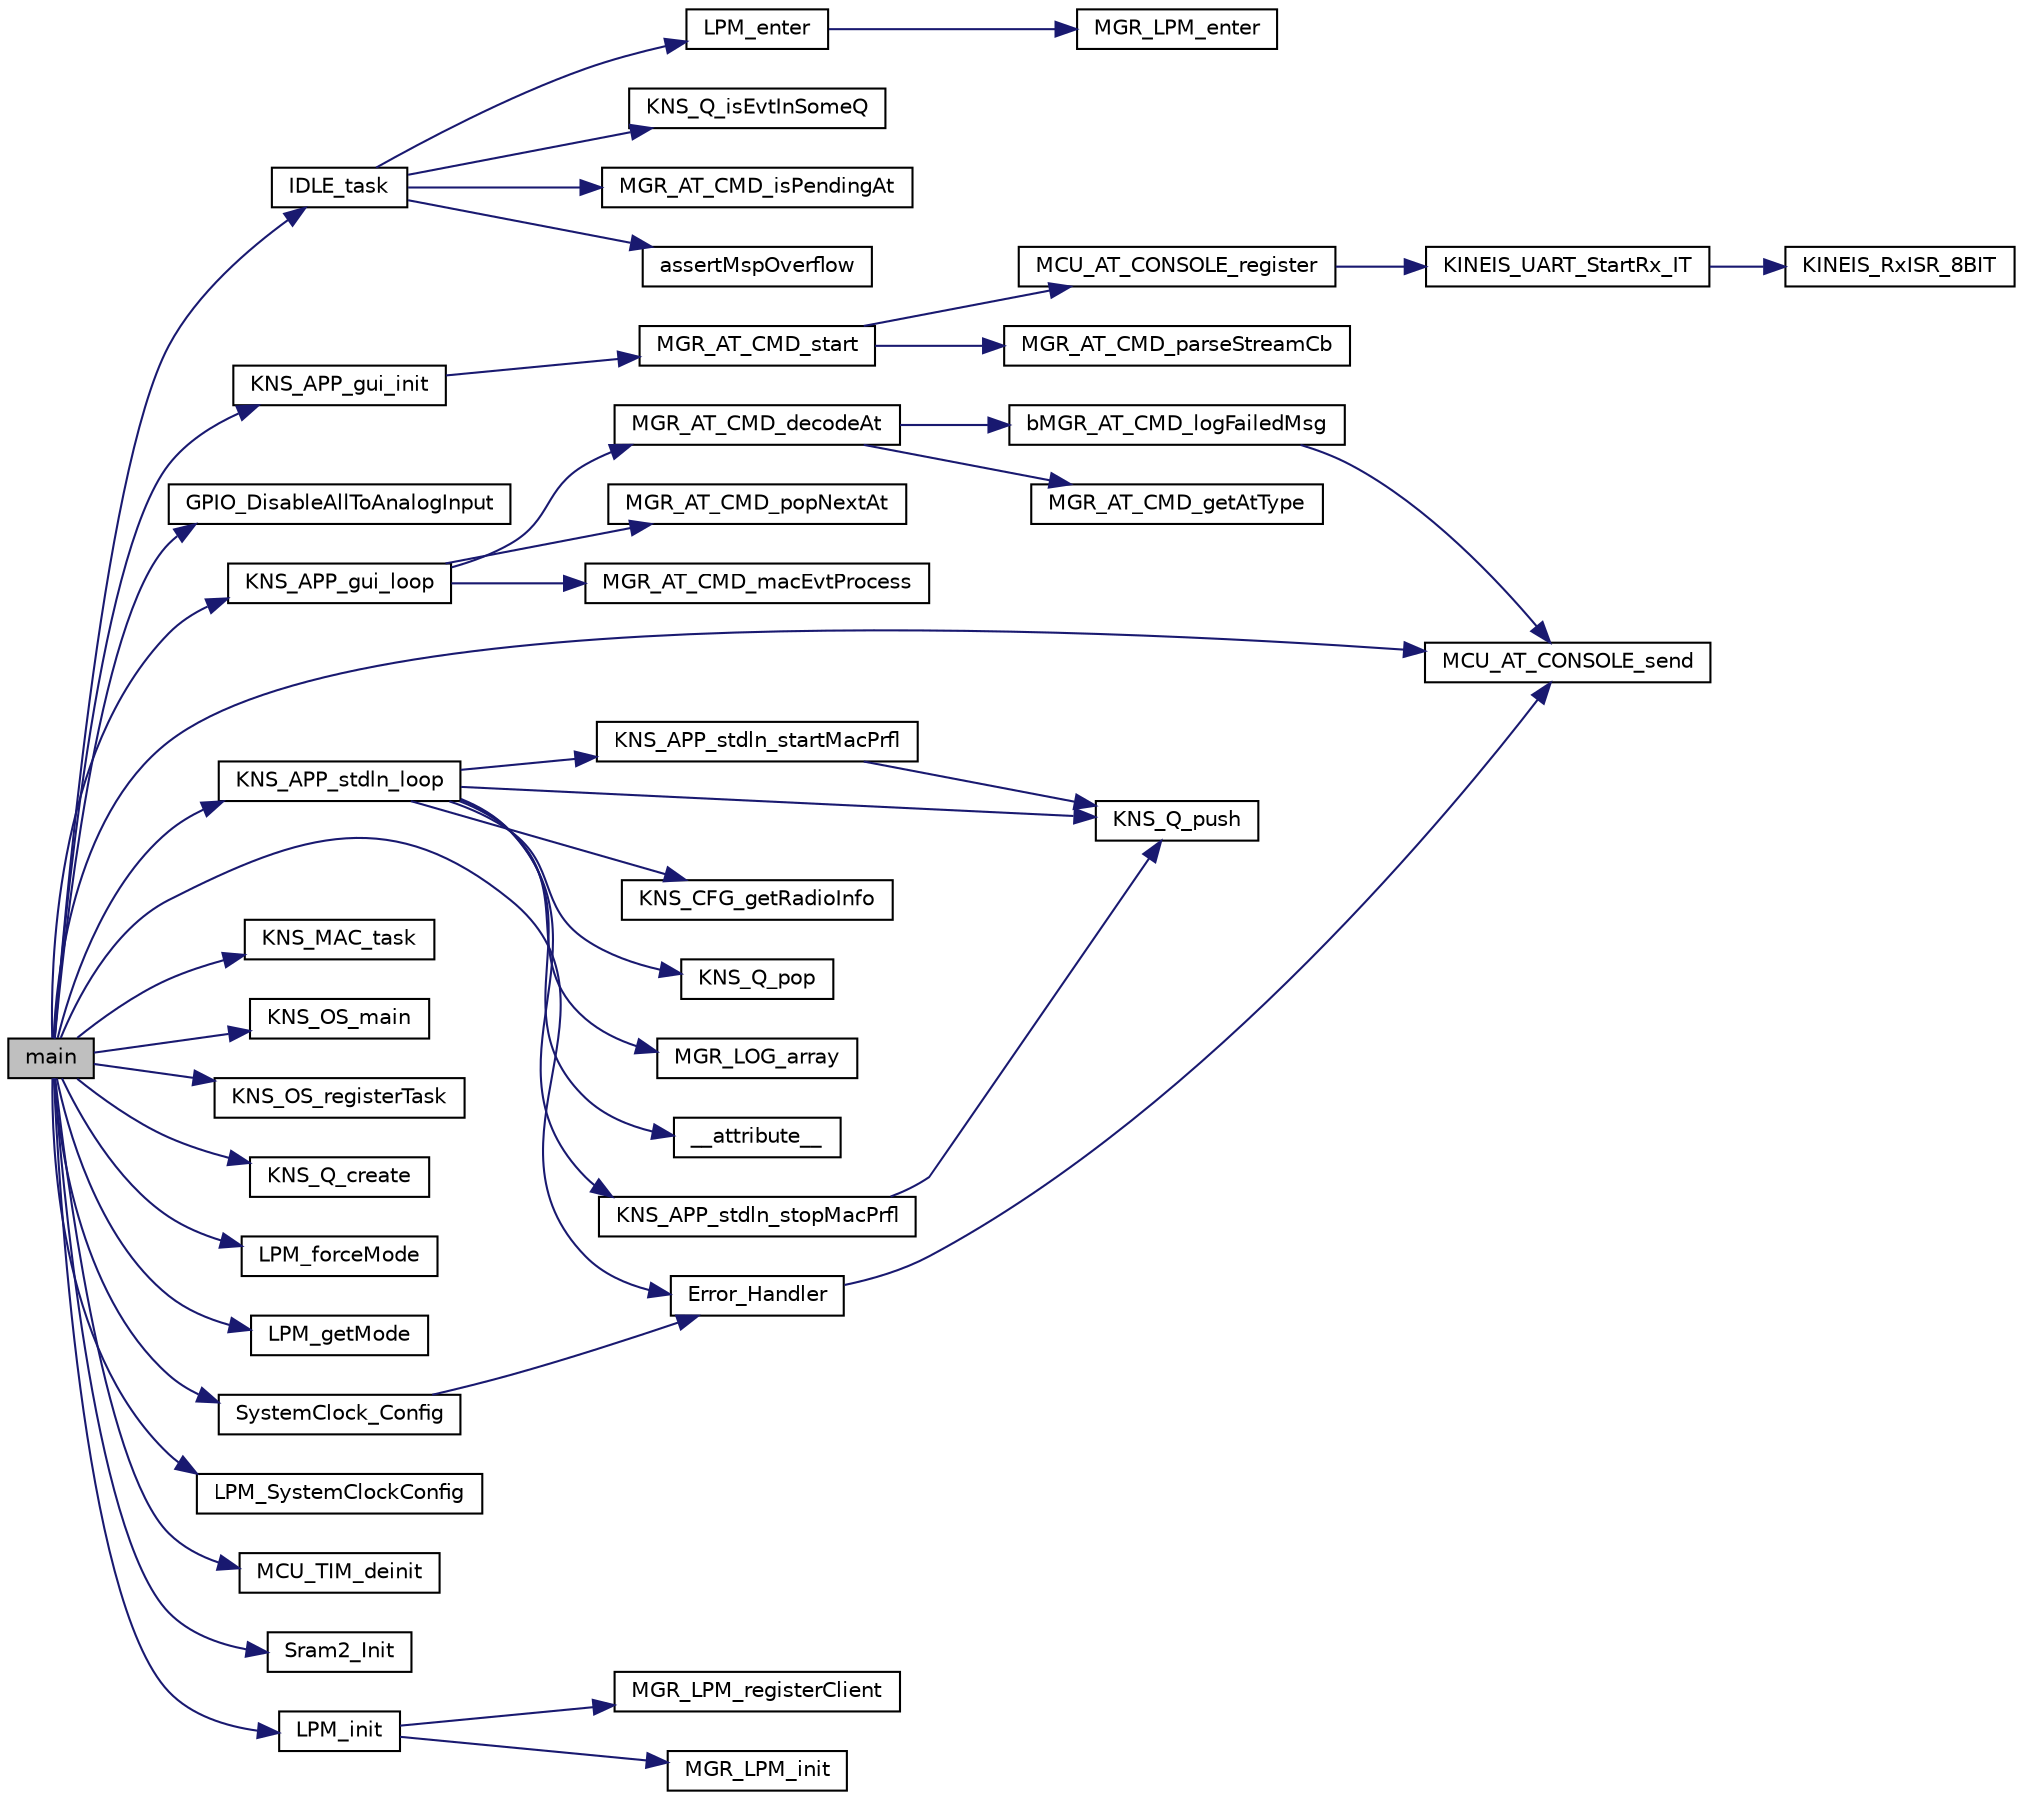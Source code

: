 digraph "main"
{
 // INTERACTIVE_SVG=YES
 // LATEX_PDF_SIZE
  edge [fontname="Helvetica",fontsize="10",labelfontname="Helvetica",labelfontsize="10"];
  node [fontname="Helvetica",fontsize="10",shape=record];
  rankdir="LR";
  Node1 [label="main",height=0.2,width=0.4,color="black", fillcolor="grey75", style="filled", fontcolor="black",tooltip="The application entry point."];
  Node1 -> Node2 [color="midnightblue",fontsize="10",style="solid",fontname="Helvetica"];
  Node2 [label="Error_Handler",height=0.2,width=0.4,color="black", fillcolor="white", style="filled",URL="$d0/d29/main_8c.html#a1730ffe1e560465665eb47d9264826f9",tooltip="This function is executed in case of error occurrence."];
  Node2 -> Node3 [color="midnightblue",fontsize="10",style="solid",fontname="Helvetica"];
  Node3 [label="MCU_AT_CONSOLE_send",height=0.2,width=0.4,color="black", fillcolor="white", style="filled",URL="$d8/d62/group___m_c_u___a_p_p___w_r_a_p_p_e_r_s.html#gae14ee3e1d2a9b459c0d89c451a4bc470",tooltip="Send AT CMD response to console."];
  Node1 -> Node4 [color="midnightblue",fontsize="10",style="solid",fontname="Helvetica"];
  Node4 [label="GPIO_DisableAllToAnalogInput",height=0.2,width=0.4,color="black", fillcolor="white", style="filled",URL="$db/dca/group___m_g_r___l_p_m.html#ga2a7197f71c2bd57494778d45b8e3dab2",tooltip="Disable all GPIO as not used for the moment."];
  Node1 -> Node5 [color="midnightblue",fontsize="10",style="solid",fontname="Helvetica"];
  Node5 [label="IDLE_task",height=0.2,width=0.4,color="black", fillcolor="white", style="filled",URL="$d0/d29/main_8c.html#ab5e4675bc5ccd4c2aeeae31f8df4b4fb",tooltip=" "];
  Node5 -> Node6 [color="midnightblue",fontsize="10",style="solid",fontname="Helvetica"];
  Node6 [label="assertMspOverflow",height=0.2,width=0.4,color="black", fillcolor="white", style="filled",URL="$d0/d29/main_8c.html#a2436cad8369aeaa42df04ee4024042f2",tooltip="Check stack limit, in a way to track overflows (0xAAAAAAAA)"];
  Node5 -> Node7 [color="midnightblue",fontsize="10",style="solid",fontname="Helvetica"];
  Node7 [label="KNS_Q_isEvtInSomeQ",height=0.2,width=0.4,color="black", fillcolor="white", style="filled",URL="$d1/ddb/group___k_n_s___q.html#gae3b6f82f0cfe829173632dde48cd0d28",tooltip="This function is used to check some queue contains some elements."];
  Node5 -> Node8 [color="midnightblue",fontsize="10",style="solid",fontname="Helvetica"];
  Node8 [label="LPM_enter",height=0.2,width=0.4,color="black", fillcolor="white", style="filled",URL="$db/dca/group___m_g_r___l_p_m.html#ga349cbb2c24fd0bd7f2c24bd063734660",tooltip="Try to enter low power mode depending on clients capabilities."];
  Node8 -> Node9 [color="midnightblue",fontsize="10",style="solid",fontname="Helvetica"];
  Node9 [label="MGR_LPM_enter",height=0.2,width=0.4,color="black", fillcolor="white", style="filled",URL="$db/dca/group___m_g_r___l_p_m.html#ga7bf128e76e6a14840b3c8d74946c37f1",tooltip="This is the main Entry point to the low power mode manager."];
  Node5 -> Node10 [color="midnightblue",fontsize="10",style="solid",fontname="Helvetica"];
  Node10 [label="MGR_AT_CMD_isPendingAt",height=0.2,width=0.4,color="black", fillcolor="white", style="filled",URL="$d0/d0f/group___m_g_r___a_t___c_m_d.html#ga93e0ba86dd0dff06dc8b957213e34b58",tooltip="API used to check there is some AT command in internal fifo."];
  Node1 -> Node11 [color="midnightblue",fontsize="10",style="solid",fontname="Helvetica"];
  Node11 [label="KNS_APP_gui_init",height=0.2,width=0.4,color="black", fillcolor="white", style="filled",URL="$dd/d41/group___k_n_s___a_p_p.html#ga255c1dfa836e65189f22594678e9f616",tooltip="Init function needed for the application SW running in front of the GUI."];
  Node11 -> Node12 [color="midnightblue",fontsize="10",style="solid",fontname="Helvetica"];
  Node12 [label="MGR_AT_CMD_start",height=0.2,width=0.4,color="black", fillcolor="white", style="filled",URL="$d0/d0f/group___m_g_r___a_t___c_m_d.html#ga8edd80aa91125cf8b5f711cd822df02a",tooltip="main API used to start AT command Manager"];
  Node12 -> Node13 [color="midnightblue",fontsize="10",style="solid",fontname="Helvetica"];
  Node13 [label="MCU_AT_CONSOLE_register",height=0.2,width=0.4,color="black", fillcolor="white", style="filled",URL="$d8/d62/group___m_c_u___a_p_p___w_r_a_p_p_e_r_s.html#ga74be300679e0b76678c55d7c8b609e6a",tooltip="Start AT CMD console for AT cmd reception."];
  Node13 -> Node14 [color="midnightblue",fontsize="10",style="solid",fontname="Helvetica"];
  Node14 [label="KINEIS_UART_StartRx_IT",height=0.2,width=0.4,color="black", fillcolor="white", style="filled",URL="$d8/d62/group___m_c_u___a_p_p___w_r_a_p_p_e_r_s.html#ga2fbcd5790071dab1b10a9196607692b8",tooltip="Enable and start RX interrupt from UART."];
  Node14 -> Node15 [color="midnightblue",fontsize="10",style="solid",fontname="Helvetica"];
  Node15 [label="KINEIS_RxISR_8BIT",height=0.2,width=0.4,color="black", fillcolor="white", style="filled",URL="$d8/d62/group___m_c_u___a_p_p___w_r_a_p_p_e_r_s.html#gaeda0953e4ffe9aae0475009c1d221944",tooltip="RX interrupt handler for 7 or 8 bits data word length ."];
  Node12 -> Node16 [color="midnightblue",fontsize="10",style="solid",fontname="Helvetica"];
  Node16 [label="MGR_AT_CMD_parseStreamCb",height=0.2,width=0.4,color="black", fillcolor="white", style="filled",URL="$d0/d0f/group___m_g_r___a_t___c_m_d.html#ga8a8d9cacd2053d0c96e923fc183ac4ad",tooltip="API used to extract the latest AT cmds from the incoming received data stream."];
  Node1 -> Node17 [color="midnightblue",fontsize="10",style="solid",fontname="Helvetica"];
  Node17 [label="KNS_APP_gui_loop",height=0.2,width=0.4,color="black", fillcolor="white", style="filled",URL="$dd/d41/group___k_n_s___a_p_p.html#ga06543de003a98e82570c572ce5e1240c",tooltip="This fct is the application expected to run in front of the GUI."];
  Node17 -> Node18 [color="midnightblue",fontsize="10",style="solid",fontname="Helvetica"];
  Node18 [label="MGR_AT_CMD_decodeAt",height=0.2,width=0.4,color="black", fillcolor="white", style="filled",URL="$d0/d0f/group___m_g_r___a_t___c_m_d.html#ga9cef55cf869d8f8c3eaf6a49ca61b5d2",tooltip="Decode and exectue AT cmd if valid."];
  Node18 -> Node19 [color="midnightblue",fontsize="10",style="solid",fontname="Helvetica"];
  Node19 [label="bMGR_AT_CMD_logFailedMsg",height=0.2,width=0.4,color="black", fillcolor="white", style="filled",URL="$d0/d0f/group___m_g_r___a_t___c_m_d.html#ga3d564aff9653e8bdc572d189093f1acc",tooltip="Log in debug interface a failed message."];
  Node19 -> Node3 [color="midnightblue",fontsize="10",style="solid",fontname="Helvetica"];
  Node18 -> Node20 [color="midnightblue",fontsize="10",style="solid",fontname="Helvetica"];
  Node20 [label="MGR_AT_CMD_getAtType",height=0.2,width=0.4,color="black", fillcolor="white", style="filled",URL="$d0/d0f/group___m_g_r___a_t___c_m_d.html#ga00f586ef524b455b8324900358922b2b",tooltip="Identifies AT command and its type (AT+XYZ=... or AT+XYZ=? or AT+XYZ? mode)"];
  Node17 -> Node21 [color="midnightblue",fontsize="10",style="solid",fontname="Helvetica"];
  Node21 [label="MGR_AT_CMD_macEvtProcess",height=0.2,width=0.4,color="black", fillcolor="white", style="filled",URL="$d0/d0f/group___m_g_r___a_t___c_m_d.html#ga1a39b3c9cd76d50537a8bc42087ed46f",tooltip="Fct used to retreive and process event coming from kineis stack as answers to AT commands."];
  Node17 -> Node22 [color="midnightblue",fontsize="10",style="solid",fontname="Helvetica"];
  Node22 [label="MGR_AT_CMD_popNextAt",height=0.2,width=0.4,color="black", fillcolor="white", style="filled",URL="$d0/d0f/group___m_g_r___a_t___c_m_d.html#gae0ad7a2cd1228d268e28d2fd9fcd4411",tooltip="API used to get next AT command stored in internal fifo."];
  Node1 -> Node23 [color="midnightblue",fontsize="10",style="solid",fontname="Helvetica"];
  Node23 [label="KNS_APP_stdln_loop",height=0.2,width=0.4,color="black", fillcolor="white", style="filled",URL="$dd/d41/group___k_n_s___a_p_p.html#ga7dcd894e8e120e17325f7801d136d938",tooltip="This fct is a very basic standalone application."];
  Node23 -> Node24 [color="midnightblue",fontsize="10",style="solid",fontname="Helvetica"];
  Node24 [label="__attribute__",height=0.2,width=0.4,color="black", fillcolor="white", style="filled",URL="$dd/d41/group___k_n_s___a_p_p.html#ga36f229bbda63818246ec86181b1fdd42",tooltip=" "];
  Node23 -> Node25 [color="midnightblue",fontsize="10",style="solid",fontname="Helvetica"];
  Node25 [label="KNS_APP_stdln_startMacPrfl",height=0.2,width=0.4,color="black", fillcolor="white", style="filled",URL="$dd/d41/group___k_n_s___a_p_p.html#ga43590921208185253a9503500d5d70d1",tooltip="Start MAC profile for the standalone application."];
  Node25 -> Node26 [color="midnightblue",fontsize="10",style="solid",fontname="Helvetica"];
  Node26 [label="KNS_Q_push",height=0.2,width=0.4,color="black", fillcolor="white", style="filled",URL="$d1/ddb/group___k_n_s___q.html#gac9a2be7939be73c32fd7eefb0d3ab3b3",tooltip="This function is used to push an element into a queue."];
  Node23 -> Node27 [color="midnightblue",fontsize="10",style="solid",fontname="Helvetica"];
  Node27 [label="KNS_APP_stdln_stopMacPrfl",height=0.2,width=0.4,color="black", fillcolor="white", style="filled",URL="$dd/d41/group___k_n_s___a_p_p.html#ga4bb02cc43d1bdbd739a38f4ddea0e82b",tooltip="Stop MAC profile for the standalone application."];
  Node27 -> Node26 [color="midnightblue",fontsize="10",style="solid",fontname="Helvetica"];
  Node23 -> Node28 [color="midnightblue",fontsize="10",style="solid",fontname="Helvetica"];
  Node28 [label="KNS_CFG_getRadioInfo",height=0.2,width=0.4,color="black", fillcolor="white", style="filled",URL="$d0/d54/group___k_n_s___c_f_g.html#ga3538adccf668070211abc09f59a68bce",tooltip="Get the Kineis radio configuration."];
  Node23 -> Node29 [color="midnightblue",fontsize="10",style="solid",fontname="Helvetica"];
  Node29 [label="KNS_Q_pop",height=0.2,width=0.4,color="black", fillcolor="white", style="filled",URL="$d1/ddb/group___k_n_s___q.html#ga200d86f8adcbe9365bcec0cc085c91c0",tooltip="This function is used to pop next element from a queue."];
  Node23 -> Node26 [color="midnightblue",fontsize="10",style="solid",fontname="Helvetica"];
  Node23 -> Node30 [color="midnightblue",fontsize="10",style="solid",fontname="Helvetica"];
  Node30 [label="MGR_LOG_array",height=0.2,width=0.4,color="black", fillcolor="white", style="filled",URL="$d0/d0f/group___m_g_r___a_t___c_m_d.html#gafe57cb4db4c278d9f302a4d5b41e3025",tooltip="Log array of uint8_t."];
  Node1 -> Node31 [color="midnightblue",fontsize="10",style="solid",fontname="Helvetica"];
  Node31 [label="KNS_MAC_task",height=0.2,width=0.4,color="black", fillcolor="white", style="filled",URL="$df/dbc/group___k_n_s___m_a_c.html#ga62f6e4a65f4287ba549d8802bc98f074",tooltip="MAC layer main task to be called from OS."];
  Node1 -> Node32 [color="midnightblue",fontsize="10",style="solid",fontname="Helvetica"];
  Node32 [label="KNS_OS_main",height=0.2,width=0.4,color="black", fillcolor="white", style="filled",URL="$df/da4/group___k_n_s___o_s.html#ga0a892fccd7f4fb75f99405a0e4dc1b89",tooltip="This function is the main scheduler of Kineis baremetal OS."];
  Node1 -> Node33 [color="midnightblue",fontsize="10",style="solid",fontname="Helvetica"];
  Node33 [label="KNS_OS_registerTask",height=0.2,width=0.4,color="black", fillcolor="white", style="filled",URL="$df/da4/group___k_n_s___o_s.html#ga23487aaf89f6f7bdf5dd40adcb5f8a64",tooltip="This function is used to register task to be handled by baremetal Kineis OS."];
  Node1 -> Node34 [color="midnightblue",fontsize="10",style="solid",fontname="Helvetica"];
  Node34 [label="KNS_Q_create",height=0.2,width=0.4,color="black", fillcolor="white", style="filled",URL="$d1/ddb/group___k_n_s___q.html#gaa6fee493c2be7dbf974796fd99db498d",tooltip="This function is used to create queue."];
  Node1 -> Node35 [color="midnightblue",fontsize="10",style="solid",fontname="Helvetica"];
  Node35 [label="LPM_forceMode",height=0.2,width=0.4,color="black", fillcolor="white", style="filled",URL="$db/dca/group___m_g_r___l_p_m.html#ga74cf27df142233dc7971d5c92b942239",tooltip="Force the current low power mode manually."];
  Node1 -> Node36 [color="midnightblue",fontsize="10",style="solid",fontname="Helvetica"];
  Node36 [label="LPM_getMode",height=0.2,width=0.4,color="black", fillcolor="white", style="filled",URL="$db/dca/group___m_g_r___l_p_m.html#gadce2d4f4f14f65b15b45c1621e7ad4b8",tooltip="Get the current low power mode."];
  Node1 -> Node37 [color="midnightblue",fontsize="10",style="solid",fontname="Helvetica"];
  Node37 [label="LPM_init",height=0.2,width=0.4,color="black", fillcolor="white", style="filled",URL="$db/dca/group___m_g_r___l_p_m.html#ga3651c89177d143f413f9d69a84f15c15",tooltip="Initializes the LPM management and register clients such as the Kineis stack client."];
  Node37 -> Node38 [color="midnightblue",fontsize="10",style="solid",fontname="Helvetica"];
  Node38 [label="MGR_LPM_init",height=0.2,width=0.4,color="black", fillcolor="white", style="filled",URL="$db/dca/group___m_g_r___l_p_m.html#gab9603672d9a4e59ebeaf71f704373173",tooltip="This initialize the callback client tab with NULL pointer."];
  Node37 -> Node39 [color="midnightblue",fontsize="10",style="solid",fontname="Helvetica"];
  Node39 [label="MGR_LPM_registerClient",height=0.2,width=0.4,color="black", fillcolor="white", style="filled",URL="$db/dca/group___m_g_r___l_p_m.html#gab855de5c70e67980c2e838a6ba03a7a8",tooltip="This function adds a client in the client table."];
  Node1 -> Node40 [color="midnightblue",fontsize="10",style="solid",fontname="Helvetica"];
  Node40 [label="LPM_SystemClockConfig",height=0.2,width=0.4,color="black", fillcolor="white", style="filled",URL="$db/dca/group___m_g_r___l_p_m.html#gaf1f90aff094eac58cd08abf46df4fe0f",tooltip="Specific system function to configure some clock behaviours during LPM (e.g. UART)"];
  Node1 -> Node3 [color="midnightblue",fontsize="10",style="solid",fontname="Helvetica"];
  Node1 -> Node41 [color="midnightblue",fontsize="10",style="solid",fontname="Helvetica"];
  Node41 [label="MCU_TIM_deinit",height=0.2,width=0.4,color="black", fillcolor="white", style="filled",URL="$d8/d5d/group___m_c_u___w_r_a_p_p_e_r_s.html#ga0a236e49bb7677ee6c323dd94e59c5b6",tooltip="Function used to un-register the timer."];
  Node1 -> Node42 [color="midnightblue",fontsize="10",style="solid",fontname="Helvetica"];
  Node42 [label="Sram2_Init",height=0.2,width=0.4,color="black", fillcolor="white", style="filled",URL="$d0/d29/main_8c.html#a946cd7187fe7c484f11db28f078eb33c",tooltip=" "];
  Node1 -> Node43 [color="midnightblue",fontsize="10",style="solid",fontname="Helvetica"];
  Node43 [label="SystemClock_Config",height=0.2,width=0.4,color="black", fillcolor="white", style="filled",URL="$d0/d29/main_8c.html#a70af21c671abfcc773614a9a4f63d920",tooltip="System Clock Configuration."];
  Node43 -> Node2 [color="midnightblue",fontsize="10",style="solid",fontname="Helvetica"];
}
